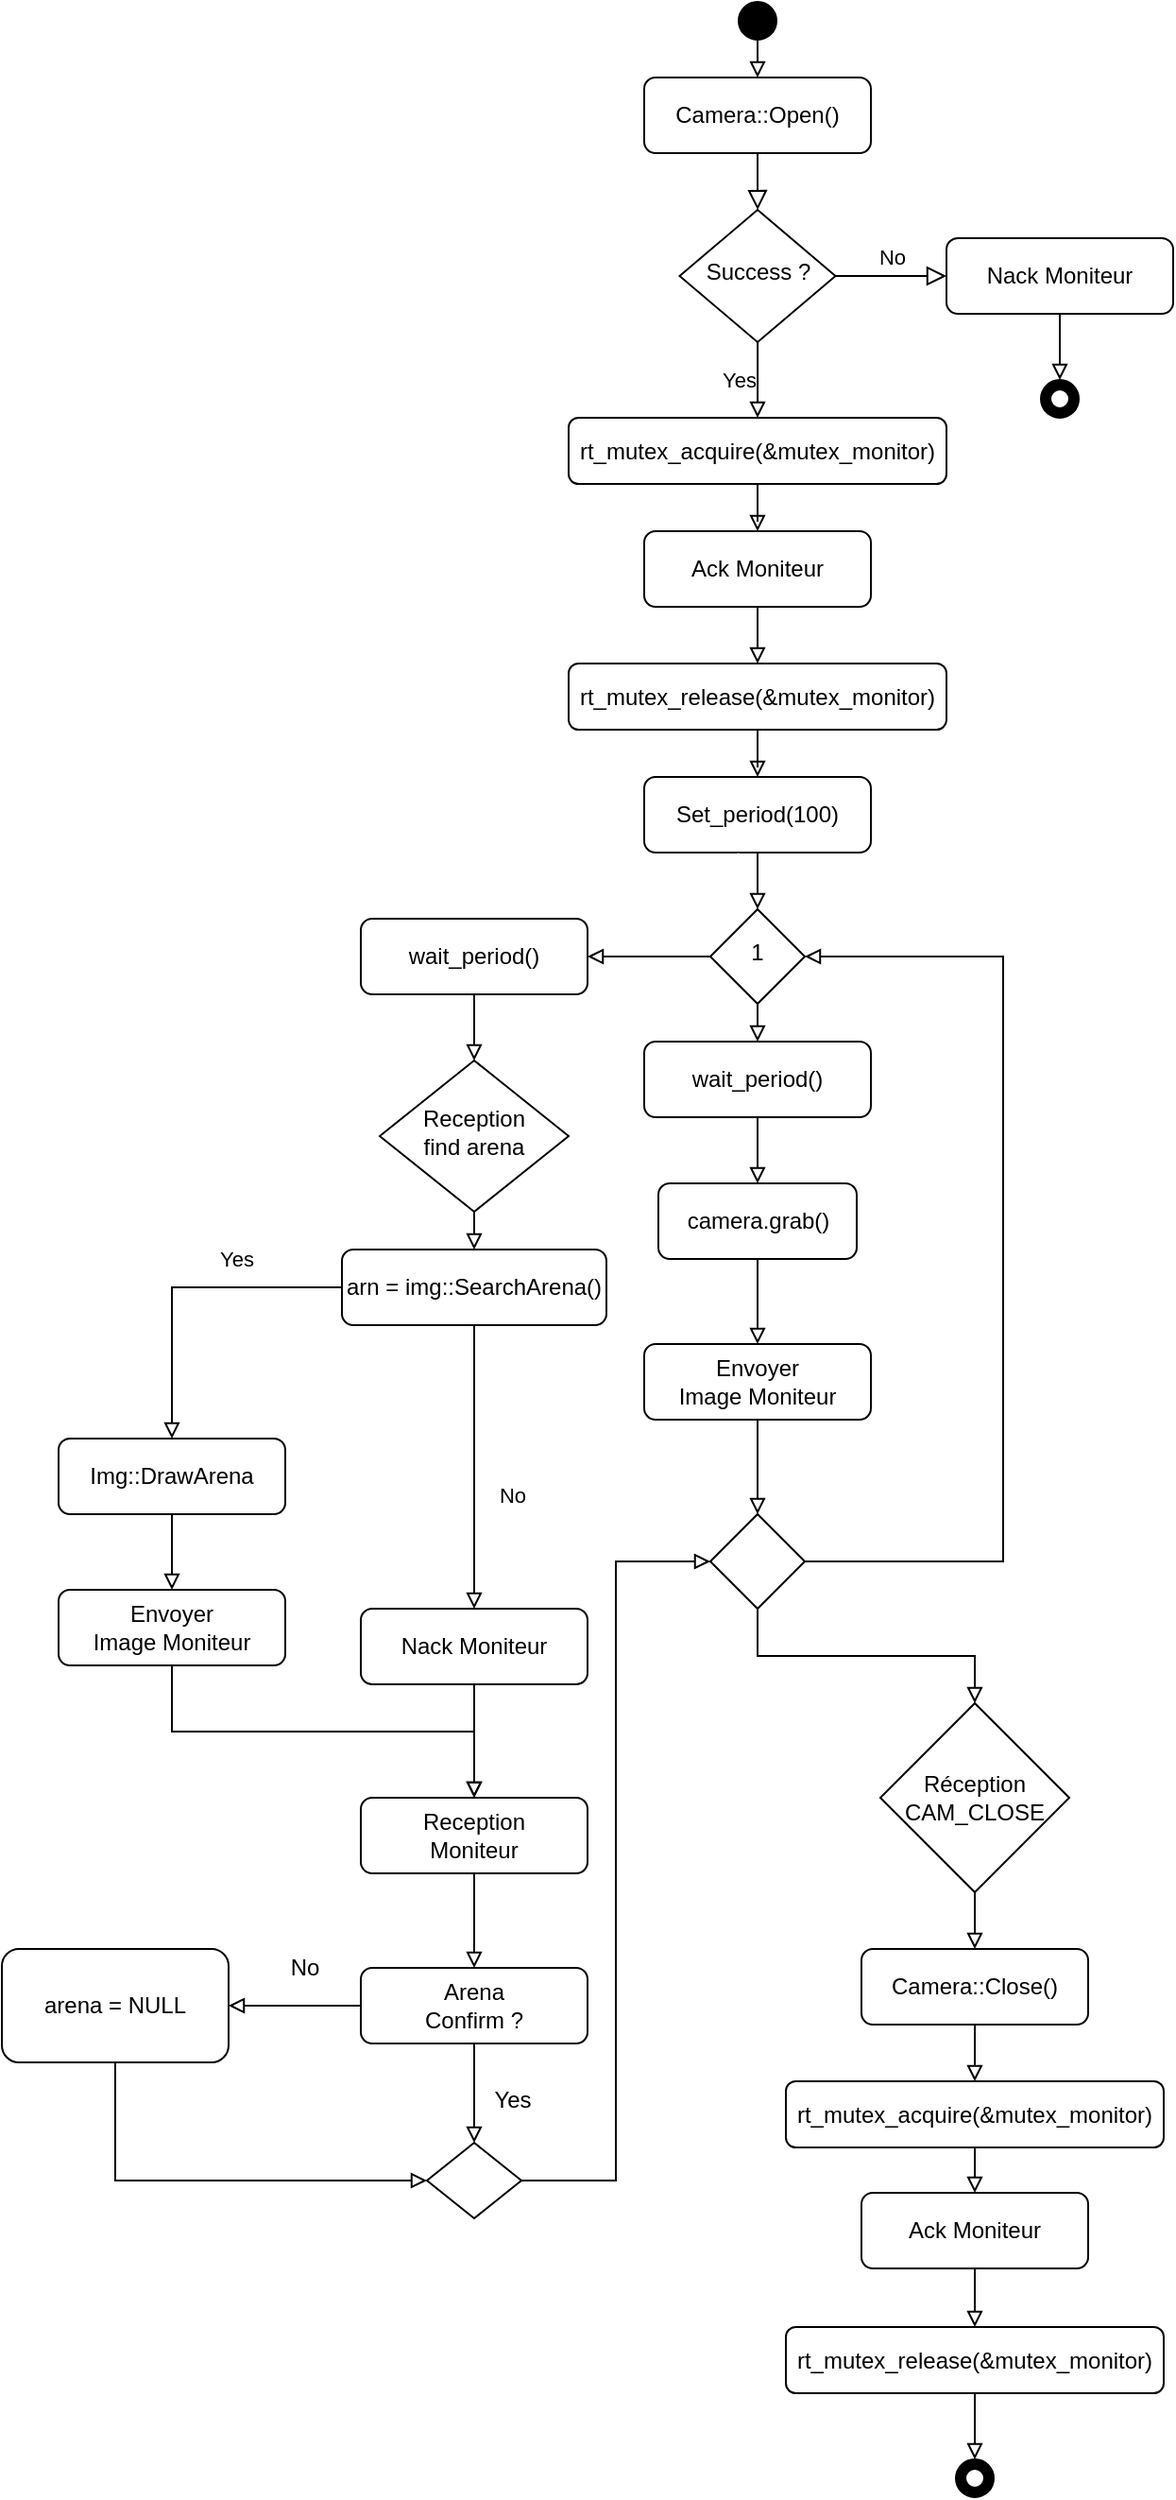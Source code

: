 <mxfile version="14.5.3" type="github">
  <diagram id="C5RBs43oDa-KdzZeNtuy" name="Page-1">
    <mxGraphModel dx="1038" dy="548" grid="1" gridSize="10" guides="1" tooltips="1" connect="1" arrows="1" fold="1" page="1" pageScale="1" pageWidth="827" pageHeight="1169" math="0" shadow="0">
      <root>
        <mxCell id="WIyWlLk6GJQsqaUBKTNV-0" />
        <mxCell id="WIyWlLk6GJQsqaUBKTNV-1" parent="WIyWlLk6GJQsqaUBKTNV-0" />
        <mxCell id="WIyWlLk6GJQsqaUBKTNV-2" value="" style="rounded=0;html=1;jettySize=auto;orthogonalLoop=1;fontSize=11;endArrow=block;endFill=0;endSize=8;strokeWidth=1;shadow=0;labelBackgroundColor=none;edgeStyle=orthogonalEdgeStyle;" parent="WIyWlLk6GJQsqaUBKTNV-1" source="WIyWlLk6GJQsqaUBKTNV-3" target="WIyWlLk6GJQsqaUBKTNV-6" edge="1">
          <mxGeometry relative="1" as="geometry" />
        </mxCell>
        <mxCell id="WIyWlLk6GJQsqaUBKTNV-3" value="Camera::Open()" style="rounded=1;whiteSpace=wrap;html=1;fontSize=12;glass=0;strokeWidth=1;shadow=0;" parent="WIyWlLk6GJQsqaUBKTNV-1" vertex="1">
          <mxGeometry x="390" y="50" width="120" height="40" as="geometry" />
        </mxCell>
        <mxCell id="WIyWlLk6GJQsqaUBKTNV-5" value="No" style="edgeStyle=orthogonalEdgeStyle;rounded=0;html=1;jettySize=auto;orthogonalLoop=1;fontSize=11;endArrow=block;endFill=0;endSize=8;strokeWidth=1;shadow=0;labelBackgroundColor=none;" parent="WIyWlLk6GJQsqaUBKTNV-1" source="WIyWlLk6GJQsqaUBKTNV-6" target="WIyWlLk6GJQsqaUBKTNV-7" edge="1">
          <mxGeometry y="10" relative="1" as="geometry">
            <mxPoint as="offset" />
          </mxGeometry>
        </mxCell>
        <mxCell id="4JzIJsXhWSQ4jOJe1Pqj-5" value="Yes" style="edgeStyle=orthogonalEdgeStyle;rounded=0;orthogonalLoop=1;jettySize=auto;html=1;endArrow=block;endFill=0;strokeColor=#000000;" parent="WIyWlLk6GJQsqaUBKTNV-1" source="WIyWlLk6GJQsqaUBKTNV-6" target="I7K2Mm8xnL4FuIroY9cY-4" edge="1">
          <mxGeometry y="-10" relative="1" as="geometry">
            <mxPoint as="offset" />
          </mxGeometry>
        </mxCell>
        <mxCell id="WIyWlLk6GJQsqaUBKTNV-6" value="Success ?" style="rhombus;whiteSpace=wrap;html=1;shadow=0;fontFamily=Helvetica;fontSize=12;align=center;strokeWidth=1;spacing=6;spacingTop=-4;" parent="WIyWlLk6GJQsqaUBKTNV-1" vertex="1">
          <mxGeometry x="408.75" y="120" width="82.5" height="70" as="geometry" />
        </mxCell>
        <mxCell id="I7K2Mm8xnL4FuIroY9cY-51" style="edgeStyle=orthogonalEdgeStyle;rounded=0;orthogonalLoop=1;jettySize=auto;html=1;exitX=0.5;exitY=1;exitDx=0;exitDy=0;entryX=0.5;entryY=0;entryDx=0;entryDy=0;endArrow=block;endFill=0;" parent="WIyWlLk6GJQsqaUBKTNV-1" source="WIyWlLk6GJQsqaUBKTNV-7" target="I7K2Mm8xnL4FuIroY9cY-49" edge="1">
          <mxGeometry relative="1" as="geometry" />
        </mxCell>
        <mxCell id="WIyWlLk6GJQsqaUBKTNV-7" value="Nack Moniteur" style="rounded=1;whiteSpace=wrap;html=1;fontSize=12;glass=0;strokeWidth=1;shadow=0;" parent="WIyWlLk6GJQsqaUBKTNV-1" vertex="1">
          <mxGeometry x="550" y="135" width="120" height="40" as="geometry" />
        </mxCell>
        <mxCell id="4JzIJsXhWSQ4jOJe1Pqj-10" style="edgeStyle=orthogonalEdgeStyle;rounded=0;orthogonalLoop=1;jettySize=auto;html=1;exitX=0.5;exitY=1;exitDx=0;exitDy=0;endArrow=block;endFill=0;strokeColor=#000000;" parent="WIyWlLk6GJQsqaUBKTNV-1" source="WIyWlLk6GJQsqaUBKTNV-10" edge="1">
          <mxGeometry relative="1" as="geometry">
            <mxPoint x="450.034" y="520.028" as="targetPoint" />
          </mxGeometry>
        </mxCell>
        <mxCell id="KMslMdcalrLQFxB_-70T-2" style="edgeStyle=orthogonalEdgeStyle;rounded=0;orthogonalLoop=1;jettySize=auto;html=1;exitX=0.5;exitY=1;exitDx=0;exitDy=0;entryX=0.5;entryY=0;entryDx=0;entryDy=0;endArrow=block;endFill=0;" parent="WIyWlLk6GJQsqaUBKTNV-1" source="WIyWlLk6GJQsqaUBKTNV-10" target="KMslMdcalrLQFxB_-70T-0" edge="1">
          <mxGeometry relative="1" as="geometry" />
        </mxCell>
        <mxCell id="KMslMdcalrLQFxB_-70T-4" style="edgeStyle=orthogonalEdgeStyle;rounded=0;orthogonalLoop=1;jettySize=auto;html=1;exitX=0;exitY=0.5;exitDx=0;exitDy=0;entryX=1;entryY=0.5;entryDx=0;entryDy=0;endArrow=block;endFill=0;" parent="WIyWlLk6GJQsqaUBKTNV-1" source="WIyWlLk6GJQsqaUBKTNV-10" target="KMslMdcalrLQFxB_-70T-3" edge="1">
          <mxGeometry relative="1" as="geometry" />
        </mxCell>
        <mxCell id="WIyWlLk6GJQsqaUBKTNV-10" value="1" style="rhombus;whiteSpace=wrap;html=1;shadow=0;fontFamily=Helvetica;fontSize=12;align=center;strokeWidth=1;spacing=6;spacingTop=-4;" parent="WIyWlLk6GJQsqaUBKTNV-1" vertex="1">
          <mxGeometry x="425" y="490" width="50" height="50" as="geometry" />
        </mxCell>
        <mxCell id="4JzIJsXhWSQ4jOJe1Pqj-1" value="Ack Moniteur" style="rounded=1;whiteSpace=wrap;html=1;" parent="WIyWlLk6GJQsqaUBKTNV-1" vertex="1">
          <mxGeometry x="390" y="290" width="120" height="40" as="geometry" />
        </mxCell>
        <mxCell id="4JzIJsXhWSQ4jOJe1Pqj-3" value="" style="endArrow=classic;html=1;strokeColor=#FFFFFF;" parent="WIyWlLk6GJQsqaUBKTNV-1" edge="1" source="WIyWlLk6GJQsqaUBKTNV-12">
          <mxGeometry width="50" height="50" relative="1" as="geometry">
            <mxPoint x="430" y="480" as="sourcePoint" />
            <mxPoint x="480" y="430" as="targetPoint" />
          </mxGeometry>
        </mxCell>
        <mxCell id="I7K2Mm8xnL4FuIroY9cY-11" style="edgeStyle=orthogonalEdgeStyle;rounded=0;orthogonalLoop=1;jettySize=auto;html=1;exitX=0.5;exitY=1;exitDx=0;exitDy=0;entryX=0.5;entryY=0;entryDx=0;entryDy=0;endArrow=block;endFill=0;" parent="WIyWlLk6GJQsqaUBKTNV-1" source="4JzIJsXhWSQ4jOJe1Pqj-19" target="4JzIJsXhWSQ4jOJe1Pqj-27" edge="1">
          <mxGeometry relative="1" as="geometry" />
        </mxCell>
        <mxCell id="4JzIJsXhWSQ4jOJe1Pqj-19" value="&lt;div&gt;Reception&lt;/div&gt;&lt;div&gt;find arena&lt;br&gt;&lt;/div&gt;" style="rhombus;whiteSpace=wrap;html=1;shadow=0;fontFamily=Helvetica;fontSize=12;align=center;strokeWidth=1;spacing=6;spacingTop=-4;" parent="WIyWlLk6GJQsqaUBKTNV-1" vertex="1">
          <mxGeometry x="250" y="570" width="100" height="80" as="geometry" />
        </mxCell>
        <mxCell id="4JzIJsXhWSQ4jOJe1Pqj-25" style="edgeStyle=orthogonalEdgeStyle;rounded=0;orthogonalLoop=1;jettySize=auto;html=1;exitX=0.5;exitY=1;exitDx=0;exitDy=0;entryX=0.5;entryY=0;entryDx=0;entryDy=0;endArrow=block;endFill=0;strokeColor=#000000;" parent="WIyWlLk6GJQsqaUBKTNV-1" source="4JzIJsXhWSQ4jOJe1Pqj-21" target="4JzIJsXhWSQ4jOJe1Pqj-24" edge="1">
          <mxGeometry relative="1" as="geometry" />
        </mxCell>
        <mxCell id="4JzIJsXhWSQ4jOJe1Pqj-21" value="&lt;div&gt;Envoyer&lt;/div&gt;&lt;div&gt;Image Moniteur&lt;/div&gt;" style="rounded=1;whiteSpace=wrap;html=1;fontSize=12;glass=0;strokeWidth=1;shadow=0;" parent="WIyWlLk6GJQsqaUBKTNV-1" vertex="1">
          <mxGeometry x="390" y="720" width="120" height="40" as="geometry" />
        </mxCell>
        <mxCell id="4JzIJsXhWSQ4jOJe1Pqj-26" style="edgeStyle=orthogonalEdgeStyle;rounded=0;orthogonalLoop=1;jettySize=auto;html=1;exitX=1;exitY=0.5;exitDx=0;exitDy=0;entryX=1;entryY=0.5;entryDx=0;entryDy=0;endArrow=block;endFill=0;strokeColor=#000000;" parent="WIyWlLk6GJQsqaUBKTNV-1" source="4JzIJsXhWSQ4jOJe1Pqj-24" target="WIyWlLk6GJQsqaUBKTNV-10" edge="1">
          <mxGeometry relative="1" as="geometry">
            <Array as="points">
              <mxPoint x="580" y="835" />
              <mxPoint x="580" y="515" />
            </Array>
          </mxGeometry>
        </mxCell>
        <mxCell id="I7K2Mm8xnL4FuIroY9cY-42" style="edgeStyle=orthogonalEdgeStyle;rounded=0;orthogonalLoop=1;jettySize=auto;html=1;exitX=0.5;exitY=1;exitDx=0;exitDy=0;entryX=0.5;entryY=0;entryDx=0;entryDy=0;endArrow=block;endFill=0;" parent="WIyWlLk6GJQsqaUBKTNV-1" source="4JzIJsXhWSQ4jOJe1Pqj-24" target="dYo20ATfHlYD1Yaw245x-15" edge="1">
          <mxGeometry relative="1" as="geometry">
            <mxPoint x="515" y="900" as="targetPoint" />
          </mxGeometry>
        </mxCell>
        <mxCell id="4JzIJsXhWSQ4jOJe1Pqj-24" value="" style="rhombus;whiteSpace=wrap;html=1;shadow=0;fontFamily=Helvetica;fontSize=12;align=center;strokeWidth=1;spacing=6;spacingTop=-4;" parent="WIyWlLk6GJQsqaUBKTNV-1" vertex="1">
          <mxGeometry x="425" y="810" width="50" height="50" as="geometry" />
        </mxCell>
        <mxCell id="4JzIJsXhWSQ4jOJe1Pqj-27" value="arn = img::SearchArena()" style="rounded=1;whiteSpace=wrap;html=1;fontSize=12;glass=0;strokeWidth=1;shadow=0;" parent="WIyWlLk6GJQsqaUBKTNV-1" vertex="1">
          <mxGeometry x="230" y="670" width="140" height="40" as="geometry" />
        </mxCell>
        <mxCell id="4JzIJsXhWSQ4jOJe1Pqj-32" value="No" style="edgeStyle=orthogonalEdgeStyle;rounded=0;orthogonalLoop=1;jettySize=auto;html=1;exitX=0.5;exitY=1;exitDx=0;exitDy=0;entryX=0.5;entryY=0;entryDx=0;entryDy=0;endArrow=block;endFill=0;strokeColor=#000000;" parent="WIyWlLk6GJQsqaUBKTNV-1" source="4JzIJsXhWSQ4jOJe1Pqj-27" target="4JzIJsXhWSQ4jOJe1Pqj-31" edge="1">
          <mxGeometry x="0.2" y="20" relative="1" as="geometry">
            <mxPoint as="offset" />
            <mxPoint x="300" y="825" as="sourcePoint" />
          </mxGeometry>
        </mxCell>
        <mxCell id="4JzIJsXhWSQ4jOJe1Pqj-35" value="Yes" style="edgeStyle=orthogonalEdgeStyle;rounded=0;orthogonalLoop=1;jettySize=auto;html=1;endArrow=block;endFill=0;strokeColor=#000000;" parent="WIyWlLk6GJQsqaUBKTNV-1" source="4JzIJsXhWSQ4jOJe1Pqj-27" target="4JzIJsXhWSQ4jOJe1Pqj-33" edge="1">
          <mxGeometry x="-0.333" y="-15" relative="1" as="geometry">
            <mxPoint as="offset" />
            <mxPoint x="260" y="790" as="sourcePoint" />
          </mxGeometry>
        </mxCell>
        <mxCell id="4JzIJsXhWSQ4jOJe1Pqj-39" style="edgeStyle=orthogonalEdgeStyle;rounded=0;orthogonalLoop=1;jettySize=auto;html=1;exitX=0.5;exitY=1;exitDx=0;exitDy=0;endArrow=block;endFill=0;strokeColor=#000000;" parent="WIyWlLk6GJQsqaUBKTNV-1" source="4JzIJsXhWSQ4jOJe1Pqj-31" target="4JzIJsXhWSQ4jOJe1Pqj-38" edge="1">
          <mxGeometry relative="1" as="geometry" />
        </mxCell>
        <mxCell id="4JzIJsXhWSQ4jOJe1Pqj-31" value="&lt;div&gt;Nack Moniteur&lt;/div&gt;" style="rounded=1;whiteSpace=wrap;html=1;" parent="WIyWlLk6GJQsqaUBKTNV-1" vertex="1">
          <mxGeometry x="240" y="860" width="120" height="40" as="geometry" />
        </mxCell>
        <mxCell id="4JzIJsXhWSQ4jOJe1Pqj-37" style="edgeStyle=orthogonalEdgeStyle;rounded=0;orthogonalLoop=1;jettySize=auto;html=1;entryX=0.5;entryY=0;entryDx=0;entryDy=0;endArrow=block;endFill=0;strokeColor=#000000;" parent="WIyWlLk6GJQsqaUBKTNV-1" source="4JzIJsXhWSQ4jOJe1Pqj-33" target="4JzIJsXhWSQ4jOJe1Pqj-36" edge="1">
          <mxGeometry relative="1" as="geometry" />
        </mxCell>
        <mxCell id="4JzIJsXhWSQ4jOJe1Pqj-33" value="&lt;div&gt;Img::DrawArena&lt;br&gt;&lt;/div&gt;" style="rounded=1;whiteSpace=wrap;html=1;" parent="WIyWlLk6GJQsqaUBKTNV-1" vertex="1">
          <mxGeometry x="80" y="770" width="120" height="40" as="geometry" />
        </mxCell>
        <mxCell id="4JzIJsXhWSQ4jOJe1Pqj-40" style="edgeStyle=orthogonalEdgeStyle;rounded=0;orthogonalLoop=1;jettySize=auto;html=1;exitX=0.5;exitY=1;exitDx=0;exitDy=0;endArrow=block;endFill=0;strokeColor=#000000;" parent="WIyWlLk6GJQsqaUBKTNV-1" source="4JzIJsXhWSQ4jOJe1Pqj-36" target="4JzIJsXhWSQ4jOJe1Pqj-38" edge="1">
          <mxGeometry relative="1" as="geometry" />
        </mxCell>
        <mxCell id="4JzIJsXhWSQ4jOJe1Pqj-36" value="&lt;div&gt;Envoyer&lt;/div&gt;&lt;div&gt;Image Moniteur&lt;/div&gt;" style="rounded=1;whiteSpace=wrap;html=1;fontSize=12;glass=0;strokeWidth=1;shadow=0;" parent="WIyWlLk6GJQsqaUBKTNV-1" vertex="1">
          <mxGeometry x="80" y="850" width="120" height="40" as="geometry" />
        </mxCell>
        <mxCell id="4JzIJsXhWSQ4jOJe1Pqj-42" style="edgeStyle=orthogonalEdgeStyle;rounded=0;orthogonalLoop=1;jettySize=auto;html=1;exitX=0.5;exitY=1;exitDx=0;exitDy=0;entryX=0.5;entryY=0;entryDx=0;entryDy=0;endArrow=block;endFill=0;strokeColor=#000000;" parent="WIyWlLk6GJQsqaUBKTNV-1" source="4JzIJsXhWSQ4jOJe1Pqj-38" target="4RPxTmcuRljI4eWdtnsq-3" edge="1">
          <mxGeometry relative="1" as="geometry">
            <mxPoint x="300" y="1030" as="targetPoint" />
          </mxGeometry>
        </mxCell>
        <mxCell id="4JzIJsXhWSQ4jOJe1Pqj-38" value="&lt;div&gt;Reception&lt;/div&gt;&lt;div&gt;Moniteur&lt;/div&gt;" style="rounded=1;whiteSpace=wrap;html=1;fontSize=12;glass=0;strokeWidth=1;shadow=0;" parent="WIyWlLk6GJQsqaUBKTNV-1" vertex="1">
          <mxGeometry x="240" y="960" width="120" height="40" as="geometry" />
        </mxCell>
        <mxCell id="4JzIJsXhWSQ4jOJe1Pqj-51" style="edgeStyle=orthogonalEdgeStyle;rounded=0;orthogonalLoop=1;jettySize=auto;html=1;exitX=0.5;exitY=1;exitDx=0;exitDy=0;entryX=0.5;entryY=0;entryDx=0;entryDy=0;endArrow=block;endFill=0;strokeColor=#000000;" parent="WIyWlLk6GJQsqaUBKTNV-1" source="4JzIJsXhWSQ4jOJe1Pqj-48" target="WIyWlLk6GJQsqaUBKTNV-3" edge="1">
          <mxGeometry relative="1" as="geometry" />
        </mxCell>
        <mxCell id="4JzIJsXhWSQ4jOJe1Pqj-48" value="" style="ellipse;whiteSpace=wrap;html=1;aspect=fixed;fillColor=#000000;" parent="WIyWlLk6GJQsqaUBKTNV-1" vertex="1">
          <mxGeometry x="440" y="10" width="20" height="20" as="geometry" />
        </mxCell>
        <mxCell id="dYo20ATfHlYD1Yaw245x-7" style="edgeStyle=orthogonalEdgeStyle;rounded=0;orthogonalLoop=1;jettySize=auto;html=1;endArrow=block;endFill=0;" edge="1" parent="WIyWlLk6GJQsqaUBKTNV-1" source="4RPxTmcuRljI4eWdtnsq-3" target="dYo20ATfHlYD1Yaw245x-6">
          <mxGeometry relative="1" as="geometry" />
        </mxCell>
        <mxCell id="dYo20ATfHlYD1Yaw245x-9" style="edgeStyle=orthogonalEdgeStyle;rounded=0;orthogonalLoop=1;jettySize=auto;html=1;endArrow=block;endFill=0;entryX=1;entryY=0.5;entryDx=0;entryDy=0;" edge="1" parent="WIyWlLk6GJQsqaUBKTNV-1" source="4RPxTmcuRljI4eWdtnsq-3" target="dYo20ATfHlYD1Yaw245x-10">
          <mxGeometry relative="1" as="geometry">
            <mxPoint x="180" y="1070" as="targetPoint" />
          </mxGeometry>
        </mxCell>
        <mxCell id="4RPxTmcuRljI4eWdtnsq-3" value="&lt;div&gt;Arena&lt;/div&gt;&lt;div&gt;Confirm ?&lt;/div&gt;" style="rounded=1;whiteSpace=wrap;html=1;fontSize=12;glass=0;strokeWidth=1;shadow=0;" parent="WIyWlLk6GJQsqaUBKTNV-1" vertex="1">
          <mxGeometry x="240" y="1050" width="120" height="40" as="geometry" />
        </mxCell>
        <mxCell id="I7K2Mm8xnL4FuIroY9cY-7" style="edgeStyle=orthogonalEdgeStyle;rounded=0;orthogonalLoop=1;jettySize=auto;html=1;exitX=0.5;exitY=1;exitDx=0;exitDy=0;entryX=0.5;entryY=0;entryDx=0;entryDy=0;endArrow=block;endFill=0;" parent="WIyWlLk6GJQsqaUBKTNV-1" source="WIyWlLk6GJQsqaUBKTNV-12" target="WIyWlLk6GJQsqaUBKTNV-10" edge="1">
          <mxGeometry relative="1" as="geometry" />
        </mxCell>
        <mxCell id="dYo20ATfHlYD1Yaw245x-2" style="edgeStyle=orthogonalEdgeStyle;rounded=0;orthogonalLoop=1;jettySize=auto;html=1;entryX=0.5;entryY=0;entryDx=0;entryDy=0;endArrow=block;endFill=0;" edge="1" parent="WIyWlLk6GJQsqaUBKTNV-1" source="I7K2Mm8xnL4FuIroY9cY-4" target="4JzIJsXhWSQ4jOJe1Pqj-1">
          <mxGeometry relative="1" as="geometry">
            <mxPoint x="340" y="310" as="targetPoint" />
          </mxGeometry>
        </mxCell>
        <mxCell id="I7K2Mm8xnL4FuIroY9cY-4" value="&lt;div&gt;rt_mutex_acquire(&amp;amp;mutex_monitor)&lt;/div&gt;" style="rounded=1;whiteSpace=wrap;html=1;fontSize=12;glass=0;strokeWidth=1;shadow=0;" parent="WIyWlLk6GJQsqaUBKTNV-1" vertex="1">
          <mxGeometry x="350" y="230" width="200" height="35" as="geometry" />
        </mxCell>
        <mxCell id="I7K2Mm8xnL4FuIroY9cY-10" style="edgeStyle=orthogonalEdgeStyle;rounded=0;orthogonalLoop=1;jettySize=auto;html=1;exitX=0.5;exitY=1;exitDx=0;exitDy=0;endArrow=block;endFill=0;" parent="WIyWlLk6GJQsqaUBKTNV-1" source="I7K2Mm8xnL4FuIroY9cY-8" target="4JzIJsXhWSQ4jOJe1Pqj-21" edge="1">
          <mxGeometry relative="1" as="geometry" />
        </mxCell>
        <mxCell id="I7K2Mm8xnL4FuIroY9cY-8" value="camera.grab()" style="rounded=1;whiteSpace=wrap;html=1;fontSize=12;glass=0;strokeWidth=1;shadow=0;" parent="WIyWlLk6GJQsqaUBKTNV-1" vertex="1">
          <mxGeometry x="397.5" y="635" width="105" height="40" as="geometry" />
        </mxCell>
        <mxCell id="I7K2Mm8xnL4FuIroY9cY-14" value="" style="ellipse;whiteSpace=wrap;html=1;aspect=fixed;fillColor=#000000;" parent="WIyWlLk6GJQsqaUBKTNV-1" vertex="1">
          <mxGeometry x="555" y="1310" width="20" height="20" as="geometry" />
        </mxCell>
        <mxCell id="I7K2Mm8xnL4FuIroY9cY-15" value="" style="ellipse;whiteSpace=wrap;html=1;" parent="WIyWlLk6GJQsqaUBKTNV-1" vertex="1">
          <mxGeometry x="560" y="1315" width="10" height="10" as="geometry" />
        </mxCell>
        <mxCell id="I7K2Mm8xnL4FuIroY9cY-47" style="edgeStyle=orthogonalEdgeStyle;rounded=0;orthogonalLoop=1;jettySize=auto;html=1;exitX=0.5;exitY=1;exitDx=0;exitDy=0;entryX=0.5;entryY=0;entryDx=0;entryDy=0;endArrow=block;endFill=0;" parent="WIyWlLk6GJQsqaUBKTNV-1" source="I7K2Mm8xnL4FuIroY9cY-18" target="dYo20ATfHlYD1Yaw245x-19" edge="1">
          <mxGeometry relative="1" as="geometry" />
        </mxCell>
        <mxCell id="I7K2Mm8xnL4FuIroY9cY-18" value="Camera::Close()" style="rounded=1;whiteSpace=wrap;html=1;fontSize=12;glass=0;strokeWidth=1;shadow=0;" parent="WIyWlLk6GJQsqaUBKTNV-1" vertex="1">
          <mxGeometry x="505" y="1040" width="120" height="40" as="geometry" />
        </mxCell>
        <mxCell id="I7K2Mm8xnL4FuIroY9cY-24" style="edgeStyle=orthogonalEdgeStyle;rounded=0;orthogonalLoop=1;jettySize=auto;html=1;exitX=0.5;exitY=1;exitDx=0;exitDy=0;endArrow=block;endFill=0;" parent="WIyWlLk6GJQsqaUBKTNV-1" source="I7K2Mm8xnL4FuIroY9cY-23" target="dYo20ATfHlYD1Yaw245x-18" edge="1">
          <mxGeometry relative="1" as="geometry" />
        </mxCell>
        <mxCell id="I7K2Mm8xnL4FuIroY9cY-23" value="Ack Moniteur" style="rounded=1;whiteSpace=wrap;html=1;" parent="WIyWlLk6GJQsqaUBKTNV-1" vertex="1">
          <mxGeometry x="505" y="1169" width="120" height="40" as="geometry" />
        </mxCell>
        <mxCell id="I7K2Mm8xnL4FuIroY9cY-48" style="edgeStyle=orthogonalEdgeStyle;rounded=0;orthogonalLoop=1;jettySize=auto;html=1;exitX=0.5;exitY=1;exitDx=0;exitDy=0;entryX=0.5;entryY=0;entryDx=0;entryDy=0;endArrow=block;endFill=0;" parent="WIyWlLk6GJQsqaUBKTNV-1" source="dYo20ATfHlYD1Yaw245x-19" target="I7K2Mm8xnL4FuIroY9cY-23" edge="1">
          <mxGeometry relative="1" as="geometry">
            <mxPoint x="575" y="1222.5" as="sourcePoint" />
          </mxGeometry>
        </mxCell>
        <mxCell id="I7K2Mm8xnL4FuIroY9cY-49" value="" style="ellipse;whiteSpace=wrap;html=1;aspect=fixed;fillColor=#000000;" parent="WIyWlLk6GJQsqaUBKTNV-1" vertex="1">
          <mxGeometry x="600" y="210" width="20" height="20" as="geometry" />
        </mxCell>
        <mxCell id="I7K2Mm8xnL4FuIroY9cY-50" value="" style="ellipse;whiteSpace=wrap;html=1;" parent="WIyWlLk6GJQsqaUBKTNV-1" vertex="1">
          <mxGeometry x="605" y="215" width="10" height="10" as="geometry" />
        </mxCell>
        <mxCell id="KMslMdcalrLQFxB_-70T-1" style="edgeStyle=orthogonalEdgeStyle;rounded=0;orthogonalLoop=1;jettySize=auto;html=1;exitX=0.5;exitY=1;exitDx=0;exitDy=0;entryX=0.5;entryY=0;entryDx=0;entryDy=0;endArrow=block;endFill=0;" parent="WIyWlLk6GJQsqaUBKTNV-1" source="KMslMdcalrLQFxB_-70T-0" target="I7K2Mm8xnL4FuIroY9cY-8" edge="1">
          <mxGeometry relative="1" as="geometry" />
        </mxCell>
        <mxCell id="KMslMdcalrLQFxB_-70T-0" value="wait_period()" style="rounded=1;whiteSpace=wrap;html=1;fontSize=12;glass=0;strokeWidth=1;shadow=0;" parent="WIyWlLk6GJQsqaUBKTNV-1" vertex="1">
          <mxGeometry x="390" y="560" width="120" height="40" as="geometry" />
        </mxCell>
        <mxCell id="KMslMdcalrLQFxB_-70T-5" style="edgeStyle=orthogonalEdgeStyle;rounded=0;orthogonalLoop=1;jettySize=auto;html=1;exitX=0.5;exitY=1;exitDx=0;exitDy=0;entryX=0.5;entryY=0;entryDx=0;entryDy=0;endArrow=block;endFill=0;" parent="WIyWlLk6GJQsqaUBKTNV-1" source="KMslMdcalrLQFxB_-70T-3" target="4JzIJsXhWSQ4jOJe1Pqj-19" edge="1">
          <mxGeometry relative="1" as="geometry" />
        </mxCell>
        <mxCell id="KMslMdcalrLQFxB_-70T-3" value="wait_period()" style="rounded=1;whiteSpace=wrap;html=1;fontSize=12;glass=0;strokeWidth=1;shadow=0;" parent="WIyWlLk6GJQsqaUBKTNV-1" vertex="1">
          <mxGeometry x="240" y="495" width="120" height="40" as="geometry" />
        </mxCell>
        <mxCell id="WIyWlLk6GJQsqaUBKTNV-12" value="Set_period(100)" style="rounded=1;whiteSpace=wrap;html=1;fontSize=12;glass=0;strokeWidth=1;shadow=0;" parent="WIyWlLk6GJQsqaUBKTNV-1" vertex="1">
          <mxGeometry x="390" y="420" width="120" height="40" as="geometry" />
        </mxCell>
        <mxCell id="dYo20ATfHlYD1Yaw245x-1" value="" style="endArrow=classic;html=1;strokeColor=#FFFFFF;" edge="1" parent="WIyWlLk6GJQsqaUBKTNV-1" target="WIyWlLk6GJQsqaUBKTNV-12">
          <mxGeometry width="50" height="50" relative="1" as="geometry">
            <mxPoint x="430" y="480" as="sourcePoint" />
            <mxPoint x="480" y="430" as="targetPoint" />
          </mxGeometry>
        </mxCell>
        <mxCell id="dYo20ATfHlYD1Yaw245x-3" value="" style="edgeStyle=orthogonalEdgeStyle;rounded=0;orthogonalLoop=1;jettySize=auto;html=1;endArrow=block;endFill=0;strokeColor=#000000;exitX=0.5;exitY=1;exitDx=0;exitDy=0;" edge="1" parent="WIyWlLk6GJQsqaUBKTNV-1" target="dYo20ATfHlYD1Yaw245x-4" source="4JzIJsXhWSQ4jOJe1Pqj-1">
          <mxGeometry y="-10" relative="1" as="geometry">
            <mxPoint as="offset" />
            <mxPoint x="220.1" y="199.915" as="sourcePoint" />
          </mxGeometry>
        </mxCell>
        <mxCell id="dYo20ATfHlYD1Yaw245x-5" style="edgeStyle=orthogonalEdgeStyle;rounded=0;orthogonalLoop=1;jettySize=auto;html=1;endArrow=block;endFill=0;" edge="1" parent="WIyWlLk6GJQsqaUBKTNV-1" source="dYo20ATfHlYD1Yaw245x-4" target="WIyWlLk6GJQsqaUBKTNV-12">
          <mxGeometry relative="1" as="geometry" />
        </mxCell>
        <mxCell id="dYo20ATfHlYD1Yaw245x-4" value="&lt;div&gt;rt_mutex_release(&amp;amp;mutex_monitor)&lt;/div&gt;" style="rounded=1;whiteSpace=wrap;html=1;fontSize=12;glass=0;strokeWidth=1;shadow=0;" vertex="1" parent="WIyWlLk6GJQsqaUBKTNV-1">
          <mxGeometry x="350" y="360" width="200" height="35" as="geometry" />
        </mxCell>
        <mxCell id="dYo20ATfHlYD1Yaw245x-14" style="edgeStyle=orthogonalEdgeStyle;rounded=0;orthogonalLoop=1;jettySize=auto;html=1;entryX=0;entryY=0.5;entryDx=0;entryDy=0;endArrow=block;endFill=0;" edge="1" parent="WIyWlLk6GJQsqaUBKTNV-1" source="dYo20ATfHlYD1Yaw245x-6" target="4JzIJsXhWSQ4jOJe1Pqj-24">
          <mxGeometry relative="1" as="geometry" />
        </mxCell>
        <mxCell id="dYo20ATfHlYD1Yaw245x-6" value="" style="rhombus;whiteSpace=wrap;html=1;" vertex="1" parent="WIyWlLk6GJQsqaUBKTNV-1">
          <mxGeometry x="275" y="1142.5" width="50" height="40" as="geometry" />
        </mxCell>
        <mxCell id="dYo20ATfHlYD1Yaw245x-8" value="Yes&lt;br&gt;" style="text;html=1;align=center;verticalAlign=middle;resizable=0;points=[];autosize=1;" vertex="1" parent="WIyWlLk6GJQsqaUBKTNV-1">
          <mxGeometry x="305" y="1110" width="30" height="20" as="geometry" />
        </mxCell>
        <mxCell id="dYo20ATfHlYD1Yaw245x-12" style="edgeStyle=orthogonalEdgeStyle;rounded=0;orthogonalLoop=1;jettySize=auto;html=1;entryX=0;entryY=0.5;entryDx=0;entryDy=0;endArrow=block;endFill=0;" edge="1" parent="WIyWlLk6GJQsqaUBKTNV-1" source="dYo20ATfHlYD1Yaw245x-10" target="dYo20ATfHlYD1Yaw245x-6">
          <mxGeometry relative="1" as="geometry">
            <Array as="points">
              <mxPoint x="110" y="1163" />
            </Array>
          </mxGeometry>
        </mxCell>
        <mxCell id="dYo20ATfHlYD1Yaw245x-10" value="arena = NULL" style="rounded=1;whiteSpace=wrap;html=1;" vertex="1" parent="WIyWlLk6GJQsqaUBKTNV-1">
          <mxGeometry x="50" y="1040" width="120" height="60" as="geometry" />
        </mxCell>
        <mxCell id="dYo20ATfHlYD1Yaw245x-11" value="No&lt;br&gt;" style="text;html=1;align=center;verticalAlign=middle;resizable=0;points=[];autosize=1;" vertex="1" parent="WIyWlLk6GJQsqaUBKTNV-1">
          <mxGeometry x="195" y="1040" width="30" height="20" as="geometry" />
        </mxCell>
        <mxCell id="dYo20ATfHlYD1Yaw245x-16" style="edgeStyle=orthogonalEdgeStyle;rounded=0;orthogonalLoop=1;jettySize=auto;html=1;entryX=0.5;entryY=0;entryDx=0;entryDy=0;endArrow=block;endFill=0;" edge="1" parent="WIyWlLk6GJQsqaUBKTNV-1" source="dYo20ATfHlYD1Yaw245x-15" target="I7K2Mm8xnL4FuIroY9cY-18">
          <mxGeometry relative="1" as="geometry" />
        </mxCell>
        <mxCell id="dYo20ATfHlYD1Yaw245x-15" value="Réception&lt;br&gt;CAM_CLOSE" style="rhombus;whiteSpace=wrap;html=1;" vertex="1" parent="WIyWlLk6GJQsqaUBKTNV-1">
          <mxGeometry x="515" y="910" width="100" height="100" as="geometry" />
        </mxCell>
        <mxCell id="dYo20ATfHlYD1Yaw245x-23" style="edgeStyle=orthogonalEdgeStyle;rounded=0;orthogonalLoop=1;jettySize=auto;html=1;entryX=0.5;entryY=0;entryDx=0;entryDy=0;endArrow=block;endFill=0;" edge="1" parent="WIyWlLk6GJQsqaUBKTNV-1" source="dYo20ATfHlYD1Yaw245x-18" target="I7K2Mm8xnL4FuIroY9cY-14">
          <mxGeometry relative="1" as="geometry" />
        </mxCell>
        <mxCell id="dYo20ATfHlYD1Yaw245x-18" value="&lt;div&gt;rt_mutex_release(&amp;amp;mutex_monitor)&lt;/div&gt;" style="rounded=1;whiteSpace=wrap;html=1;fontSize=12;glass=0;strokeWidth=1;shadow=0;" vertex="1" parent="WIyWlLk6GJQsqaUBKTNV-1">
          <mxGeometry x="465" y="1240" width="200" height="35" as="geometry" />
        </mxCell>
        <mxCell id="dYo20ATfHlYD1Yaw245x-19" value="&lt;div&gt;rt_mutex_acquire(&amp;amp;mutex_monitor)&lt;/div&gt;" style="rounded=1;whiteSpace=wrap;html=1;fontSize=12;glass=0;strokeWidth=1;shadow=0;" vertex="1" parent="WIyWlLk6GJQsqaUBKTNV-1">
          <mxGeometry x="465" y="1110" width="200" height="35" as="geometry" />
        </mxCell>
      </root>
    </mxGraphModel>
  </diagram>
</mxfile>
